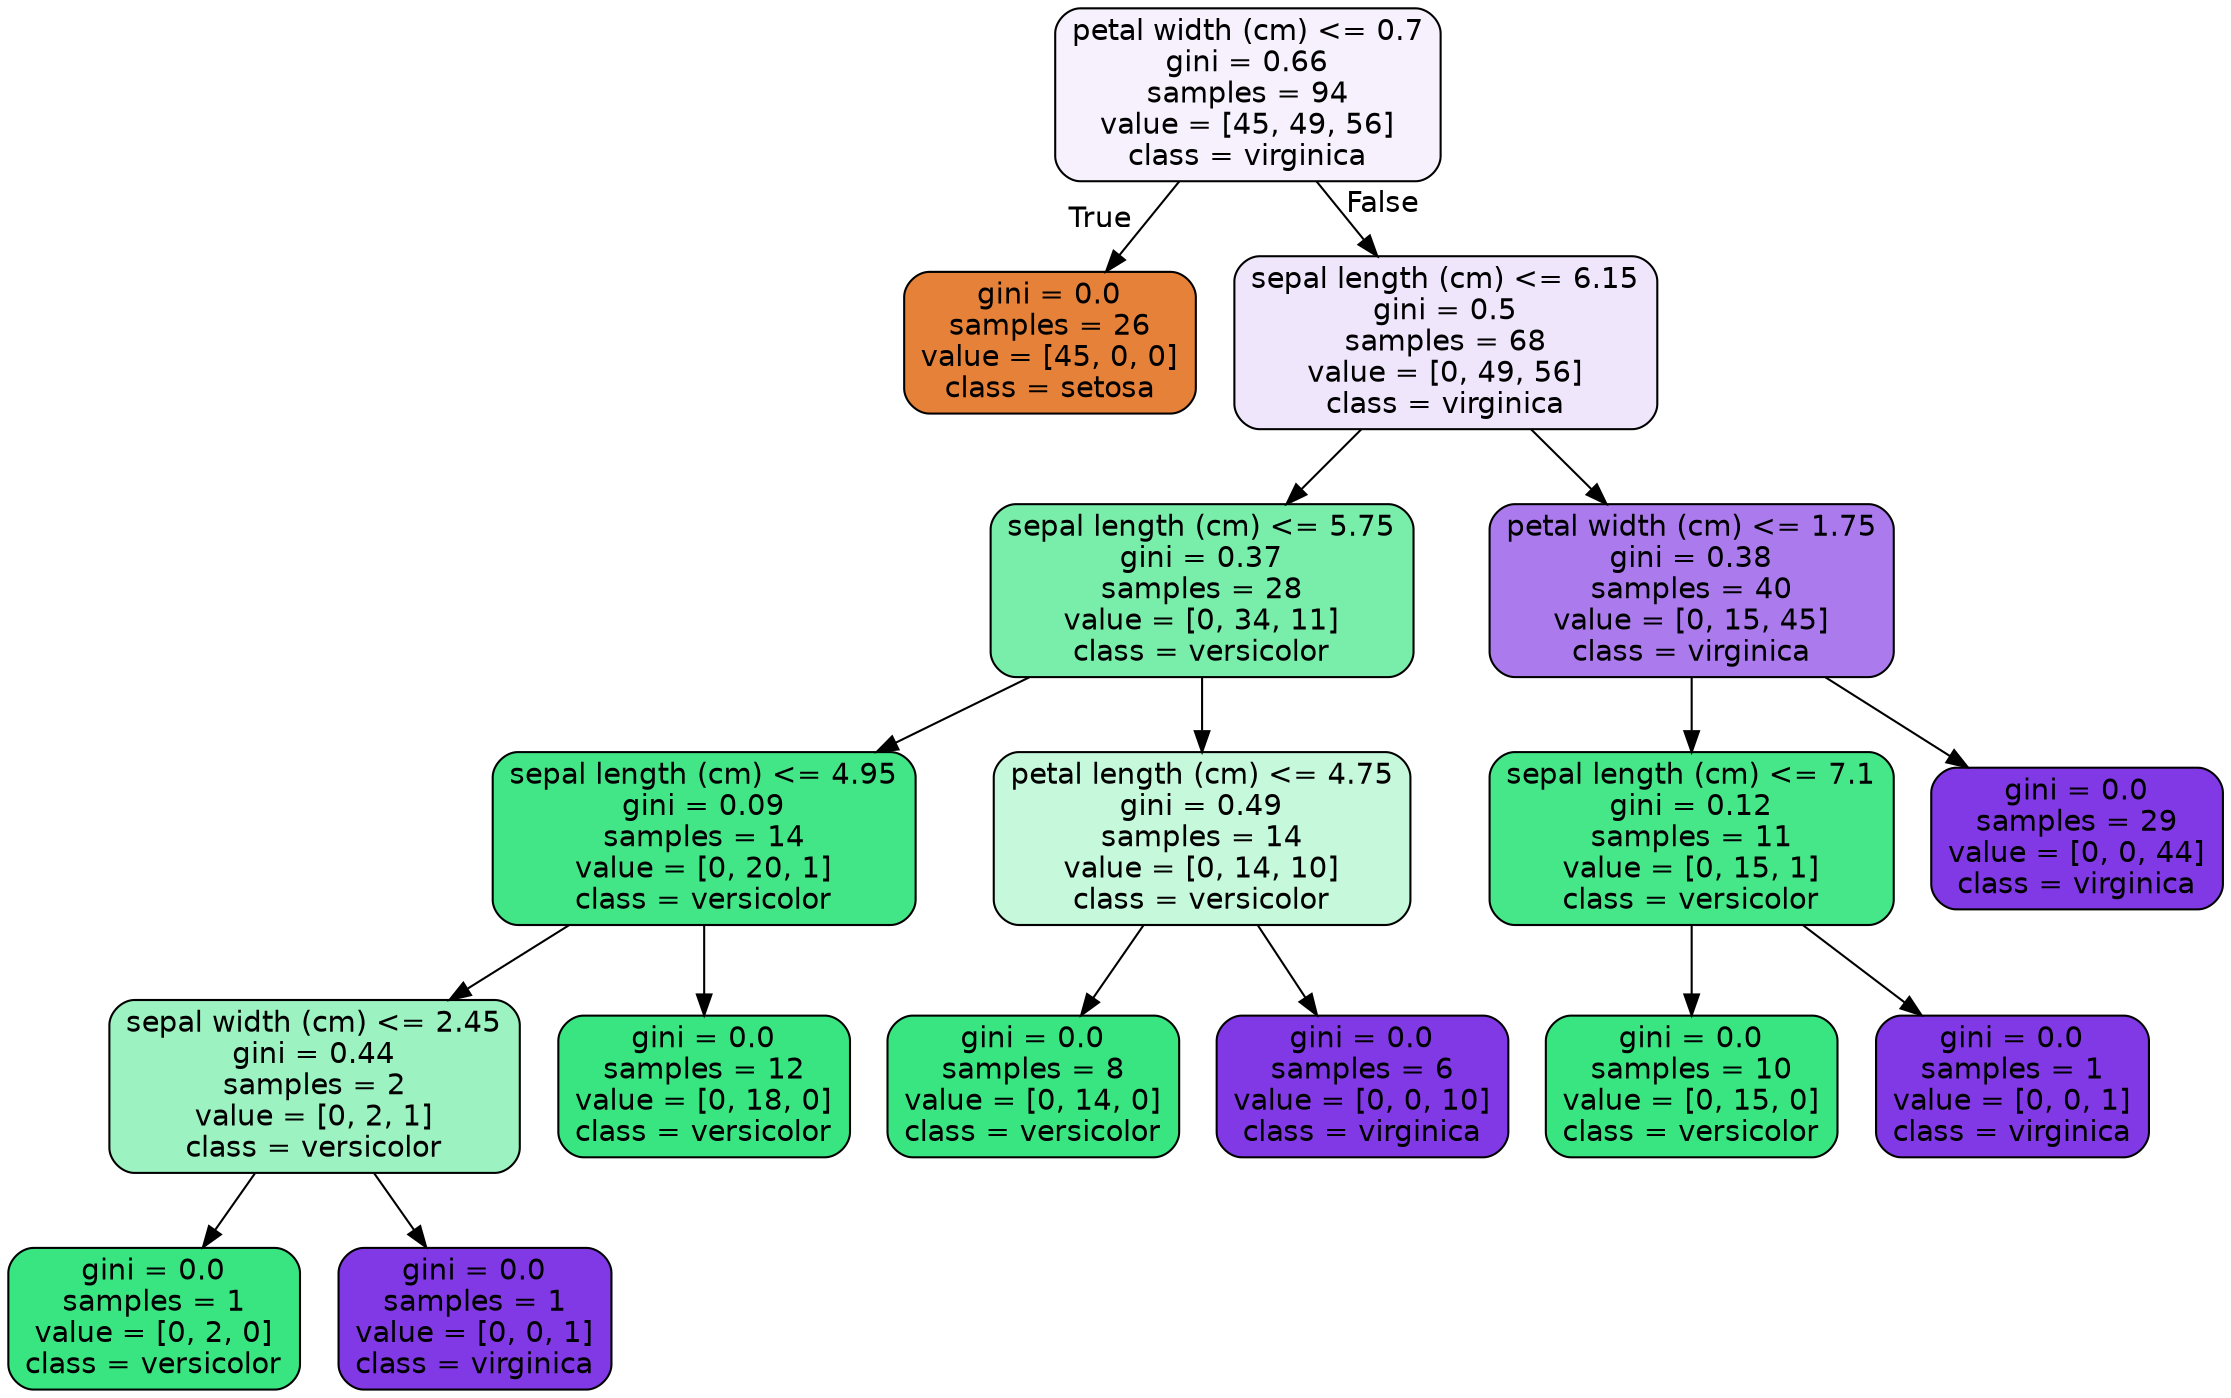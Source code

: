 digraph Tree {
node [shape=box, style="filled, rounded", color="black", fontname="helvetica"] ;
edge [fontname="helvetica"] ;
0 [label="petal width (cm) <= 0.7\ngini = 0.66\nsamples = 94\nvalue = [45, 49, 56]\nclass = virginica", fillcolor="#f6f1fd"] ;
1 [label="gini = 0.0\nsamples = 26\nvalue = [45, 0, 0]\nclass = setosa", fillcolor="#e58139"] ;
0 -> 1 [labeldistance=2.5, labelangle=45, headlabel="True"] ;
2 [label="sepal length (cm) <= 6.15\ngini = 0.5\nsamples = 68\nvalue = [0, 49, 56]\nclass = virginica", fillcolor="#efe6fc"] ;
0 -> 2 [labeldistance=2.5, labelangle=-45, headlabel="False"] ;
3 [label="sepal length (cm) <= 5.75\ngini = 0.37\nsamples = 28\nvalue = [0, 34, 11]\nclass = versicolor", fillcolor="#79edaa"] ;
2 -> 3 ;
4 [label="sepal length (cm) <= 4.95\ngini = 0.09\nsamples = 14\nvalue = [0, 20, 1]\nclass = versicolor", fillcolor="#43e687"] ;
3 -> 4 ;
5 [label="sepal width (cm) <= 2.45\ngini = 0.44\nsamples = 2\nvalue = [0, 2, 1]\nclass = versicolor", fillcolor="#9cf2c0"] ;
4 -> 5 ;
6 [label="gini = 0.0\nsamples = 1\nvalue = [0, 2, 0]\nclass = versicolor", fillcolor="#39e581"] ;
5 -> 6 ;
7 [label="gini = 0.0\nsamples = 1\nvalue = [0, 0, 1]\nclass = virginica", fillcolor="#8139e5"] ;
5 -> 7 ;
8 [label="gini = 0.0\nsamples = 12\nvalue = [0, 18, 0]\nclass = versicolor", fillcolor="#39e581"] ;
4 -> 8 ;
9 [label="petal length (cm) <= 4.75\ngini = 0.49\nsamples = 14\nvalue = [0, 14, 10]\nclass = versicolor", fillcolor="#c6f8db"] ;
3 -> 9 ;
10 [label="gini = 0.0\nsamples = 8\nvalue = [0, 14, 0]\nclass = versicolor", fillcolor="#39e581"] ;
9 -> 10 ;
11 [label="gini = 0.0\nsamples = 6\nvalue = [0, 0, 10]\nclass = virginica", fillcolor="#8139e5"] ;
9 -> 11 ;
12 [label="petal width (cm) <= 1.75\ngini = 0.38\nsamples = 40\nvalue = [0, 15, 45]\nclass = virginica", fillcolor="#ab7bee"] ;
2 -> 12 ;
13 [label="sepal length (cm) <= 7.1\ngini = 0.12\nsamples = 11\nvalue = [0, 15, 1]\nclass = versicolor", fillcolor="#46e789"] ;
12 -> 13 ;
14 [label="gini = 0.0\nsamples = 10\nvalue = [0, 15, 0]\nclass = versicolor", fillcolor="#39e581"] ;
13 -> 14 ;
15 [label="gini = 0.0\nsamples = 1\nvalue = [0, 0, 1]\nclass = virginica", fillcolor="#8139e5"] ;
13 -> 15 ;
16 [label="gini = 0.0\nsamples = 29\nvalue = [0, 0, 44]\nclass = virginica", fillcolor="#8139e5"] ;
12 -> 16 ;
}